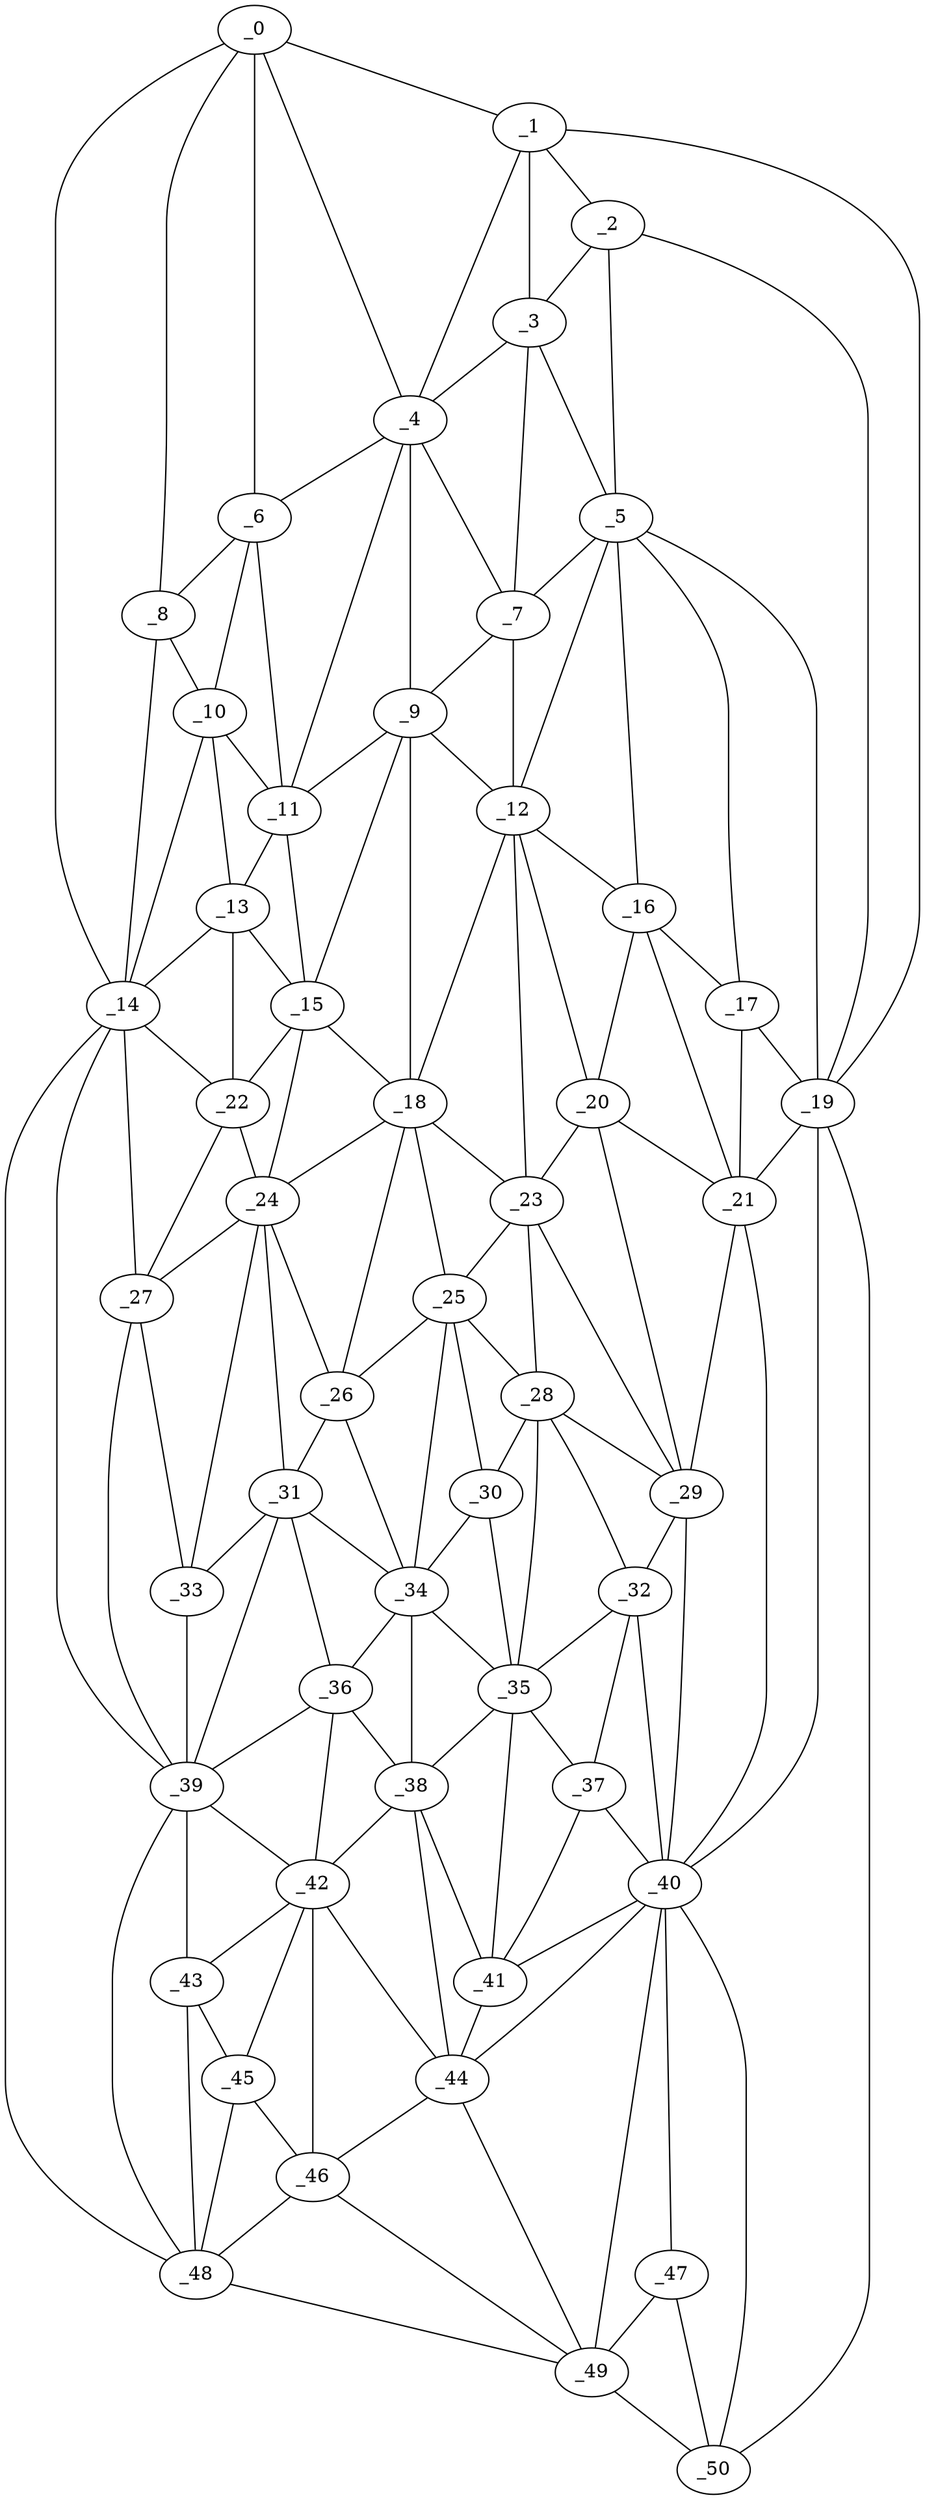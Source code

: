 graph "obj54__60.gxl" {
	_0	 [x=5,
		y=19];
	_1	 [x=8,
		y=54];
	_0 -- _1	 [valence=1];
	_4	 [x=30,
		y=44];
	_0 -- _4	 [valence=2];
	_6	 [x=37,
		y=33];
	_0 -- _6	 [valence=1];
	_8	 [x=39,
		y=16];
	_0 -- _8	 [valence=1];
	_14	 [x=61,
		y=9];
	_0 -- _14	 [valence=1];
	_2	 [x=16,
		y=59];
	_1 -- _2	 [valence=2];
	_3	 [x=26,
		y=50];
	_1 -- _3	 [valence=2];
	_1 -- _4	 [valence=1];
	_19	 [x=66,
		y=116];
	_1 -- _19	 [valence=1];
	_2 -- _3	 [valence=2];
	_5	 [x=31,
		y=68];
	_2 -- _5	 [valence=2];
	_2 -- _19	 [valence=2];
	_3 -- _4	 [valence=2];
	_3 -- _5	 [valence=1];
	_7	 [x=37,
		y=57];
	_3 -- _7	 [valence=2];
	_4 -- _6	 [valence=1];
	_4 -- _7	 [valence=1];
	_9	 [x=46,
		y=52];
	_4 -- _9	 [valence=2];
	_11	 [x=47,
		y=36];
	_4 -- _11	 [valence=2];
	_5 -- _7	 [valence=2];
	_12	 [x=49,
		y=60];
	_5 -- _12	 [valence=2];
	_16	 [x=61,
		y=89];
	_5 -- _16	 [valence=2];
	_17	 [x=62,
		y=102];
	_5 -- _17	 [valence=2];
	_5 -- _19	 [valence=2];
	_6 -- _8	 [valence=1];
	_10	 [x=47,
		y=19];
	_6 -- _10	 [valence=2];
	_6 -- _11	 [valence=2];
	_7 -- _9	 [valence=2];
	_7 -- _12	 [valence=2];
	_8 -- _10	 [valence=2];
	_8 -- _14	 [valence=2];
	_9 -- _11	 [valence=1];
	_9 -- _12	 [valence=2];
	_15	 [x=61,
		y=38];
	_9 -- _15	 [valence=2];
	_18	 [x=64,
		y=49];
	_9 -- _18	 [valence=1];
	_10 -- _11	 [valence=1];
	_13	 [x=53,
		y=23];
	_10 -- _13	 [valence=2];
	_10 -- _14	 [valence=2];
	_11 -- _13	 [valence=2];
	_11 -- _15	 [valence=2];
	_12 -- _16	 [valence=2];
	_12 -- _18	 [valence=2];
	_20	 [x=67,
		y=77];
	_12 -- _20	 [valence=2];
	_23	 [x=71,
		y=68];
	_12 -- _23	 [valence=1];
	_13 -- _14	 [valence=2];
	_13 -- _15	 [valence=1];
	_22	 [x=69,
		y=31];
	_13 -- _22	 [valence=2];
	_14 -- _22	 [valence=1];
	_27	 [x=79,
		y=27];
	_14 -- _27	 [valence=2];
	_39	 [x=100,
		y=33];
	_14 -- _39	 [valence=2];
	_48	 [x=122,
		y=41];
	_14 -- _48	 [valence=1];
	_15 -- _18	 [valence=1];
	_15 -- _22	 [valence=2];
	_24	 [x=76,
		y=36];
	_15 -- _24	 [valence=2];
	_16 -- _17	 [valence=2];
	_16 -- _20	 [valence=1];
	_21	 [x=67,
		y=89];
	_16 -- _21	 [valence=2];
	_17 -- _19	 [valence=2];
	_17 -- _21	 [valence=2];
	_18 -- _23	 [valence=2];
	_18 -- _24	 [valence=2];
	_25	 [x=76,
		y=54];
	_18 -- _25	 [valence=1];
	_26	 [x=78,
		y=46];
	_18 -- _26	 [valence=2];
	_19 -- _21	 [valence=2];
	_40	 [x=102,
		y=86];
	_19 -- _40	 [valence=1];
	_50	 [x=122,
		y=106];
	_19 -- _50	 [valence=1];
	_20 -- _21	 [valence=2];
	_20 -- _23	 [valence=1];
	_29	 [x=80,
		y=76];
	_20 -- _29	 [valence=1];
	_21 -- _29	 [valence=2];
	_21 -- _40	 [valence=2];
	_22 -- _24	 [valence=2];
	_22 -- _27	 [valence=2];
	_23 -- _25	 [valence=1];
	_28	 [x=80,
		y=66];
	_23 -- _28	 [valence=1];
	_23 -- _29	 [valence=2];
	_24 -- _26	 [valence=2];
	_24 -- _27	 [valence=2];
	_31	 [x=86,
		y=43];
	_24 -- _31	 [valence=2];
	_33	 [x=87,
		y=33];
	_24 -- _33	 [valence=1];
	_25 -- _26	 [valence=2];
	_25 -- _28	 [valence=2];
	_30	 [x=83,
		y=60];
	_25 -- _30	 [valence=1];
	_34	 [x=88,
		y=57];
	_25 -- _34	 [valence=1];
	_26 -- _31	 [valence=1];
	_26 -- _34	 [valence=2];
	_27 -- _33	 [valence=1];
	_27 -- _39	 [valence=2];
	_28 -- _29	 [valence=2];
	_28 -- _30	 [valence=2];
	_32	 [x=86,
		y=75];
	_28 -- _32	 [valence=1];
	_35	 [x=91,
		y=64];
	_28 -- _35	 [valence=2];
	_29 -- _32	 [valence=1];
	_29 -- _40	 [valence=2];
	_30 -- _34	 [valence=2];
	_30 -- _35	 [valence=1];
	_31 -- _33	 [valence=2];
	_31 -- _34	 [valence=2];
	_36	 [x=94,
		y=50];
	_31 -- _36	 [valence=2];
	_31 -- _39	 [valence=1];
	_32 -- _35	 [valence=2];
	_37	 [x=94,
		y=73];
	_32 -- _37	 [valence=1];
	_32 -- _40	 [valence=2];
	_33 -- _39	 [valence=2];
	_34 -- _35	 [valence=1];
	_34 -- _36	 [valence=2];
	_38	 [x=98,
		y=54];
	_34 -- _38	 [valence=1];
	_35 -- _37	 [valence=2];
	_35 -- _38	 [valence=2];
	_41	 [x=103,
		y=62];
	_35 -- _41	 [valence=1];
	_36 -- _38	 [valence=2];
	_36 -- _39	 [valence=2];
	_42	 [x=110,
		y=47];
	_36 -- _42	 [valence=1];
	_37 -- _40	 [valence=1];
	_37 -- _41	 [valence=2];
	_38 -- _41	 [valence=1];
	_38 -- _42	 [valence=2];
	_44	 [x=111,
		y=61];
	_38 -- _44	 [valence=2];
	_39 -- _42	 [valence=2];
	_43	 [x=111,
		y=38];
	_39 -- _43	 [valence=2];
	_39 -- _48	 [valence=1];
	_40 -- _41	 [valence=2];
	_40 -- _44	 [valence=2];
	_47	 [x=120,
		y=99];
	_40 -- _47	 [valence=2];
	_49	 [x=122,
		y=79];
	_40 -- _49	 [valence=2];
	_40 -- _50	 [valence=2];
	_41 -- _44	 [valence=1];
	_42 -- _43	 [valence=1];
	_42 -- _44	 [valence=1];
	_45	 [x=117,
		y=46];
	_42 -- _45	 [valence=2];
	_46	 [x=118,
		y=60];
	_42 -- _46	 [valence=2];
	_43 -- _45	 [valence=2];
	_43 -- _48	 [valence=1];
	_44 -- _46	 [valence=2];
	_44 -- _49	 [valence=2];
	_45 -- _46	 [valence=2];
	_45 -- _48	 [valence=2];
	_46 -- _48	 [valence=1];
	_46 -- _49	 [valence=2];
	_47 -- _49	 [valence=1];
	_47 -- _50	 [valence=2];
	_48 -- _49	 [valence=1];
	_49 -- _50	 [valence=1];
}
